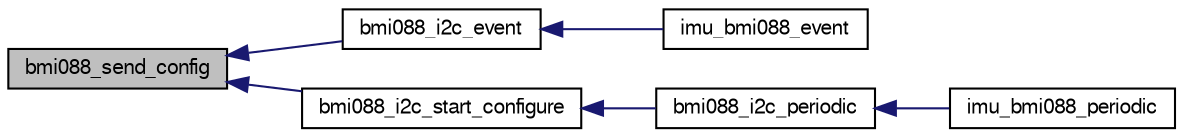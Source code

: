 digraph "bmi088_send_config"
{
  edge [fontname="FreeSans",fontsize="10",labelfontname="FreeSans",labelfontsize="10"];
  node [fontname="FreeSans",fontsize="10",shape=record];
  rankdir="LR";
  Node1 [label="bmi088_send_config",height=0.2,width=0.4,color="black", fillcolor="grey75", style="filled", fontcolor="black"];
  Node1 -> Node2 [dir="back",color="midnightblue",fontsize="10",style="solid",fontname="FreeSans"];
  Node2 [label="bmi088_i2c_event",height=0.2,width=0.4,color="black", fillcolor="white", style="filled",URL="$bmi088__i2c_8h.html#abfa0649b89202681ccbf3f75f3aa1565"];
  Node2 -> Node3 [dir="back",color="midnightblue",fontsize="10",style="solid",fontname="FreeSans"];
  Node3 [label="imu_bmi088_event",height=0.2,width=0.4,color="black", fillcolor="white", style="filled",URL="$imu__bmi088__i2c_8h.html#a688a0cac0c423c242b7b08fc7b6de2b4"];
  Node1 -> Node4 [dir="back",color="midnightblue",fontsize="10",style="solid",fontname="FreeSans"];
  Node4 [label="bmi088_i2c_start_configure",height=0.2,width=0.4,color="black", fillcolor="white", style="filled",URL="$bmi088__i2c_8h.html#ad90e7d47b72b999e8915527178429943"];
  Node4 -> Node5 [dir="back",color="midnightblue",fontsize="10",style="solid",fontname="FreeSans"];
  Node5 [label="bmi088_i2c_periodic",height=0.2,width=0.4,color="black", fillcolor="white", style="filled",URL="$bmi088__i2c_8h.html#a318cf6522926f01e4f1b01c9eed98db3",tooltip="convenience function: read or start configuration if not already initialized "];
  Node5 -> Node6 [dir="back",color="midnightblue",fontsize="10",style="solid",fontname="FreeSans"];
  Node6 [label="imu_bmi088_periodic",height=0.2,width=0.4,color="black", fillcolor="white", style="filled",URL="$imu__bmi088__i2c_8h.html#adcf26c82c2c1f263d32ea3104b16e3f1"];
}
